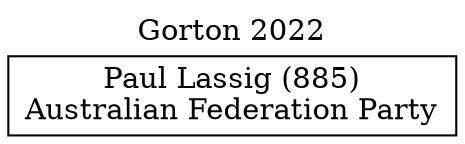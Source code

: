 // House preference flow
digraph "Paul Lassig (885)_Gorton_2022" {
	graph [label="Gorton 2022" labelloc=t mclimit=10]
	node [shape=box]
	"Paul Lassig (885)" [label="Paul Lassig (885)
Australian Federation Party"]
}
